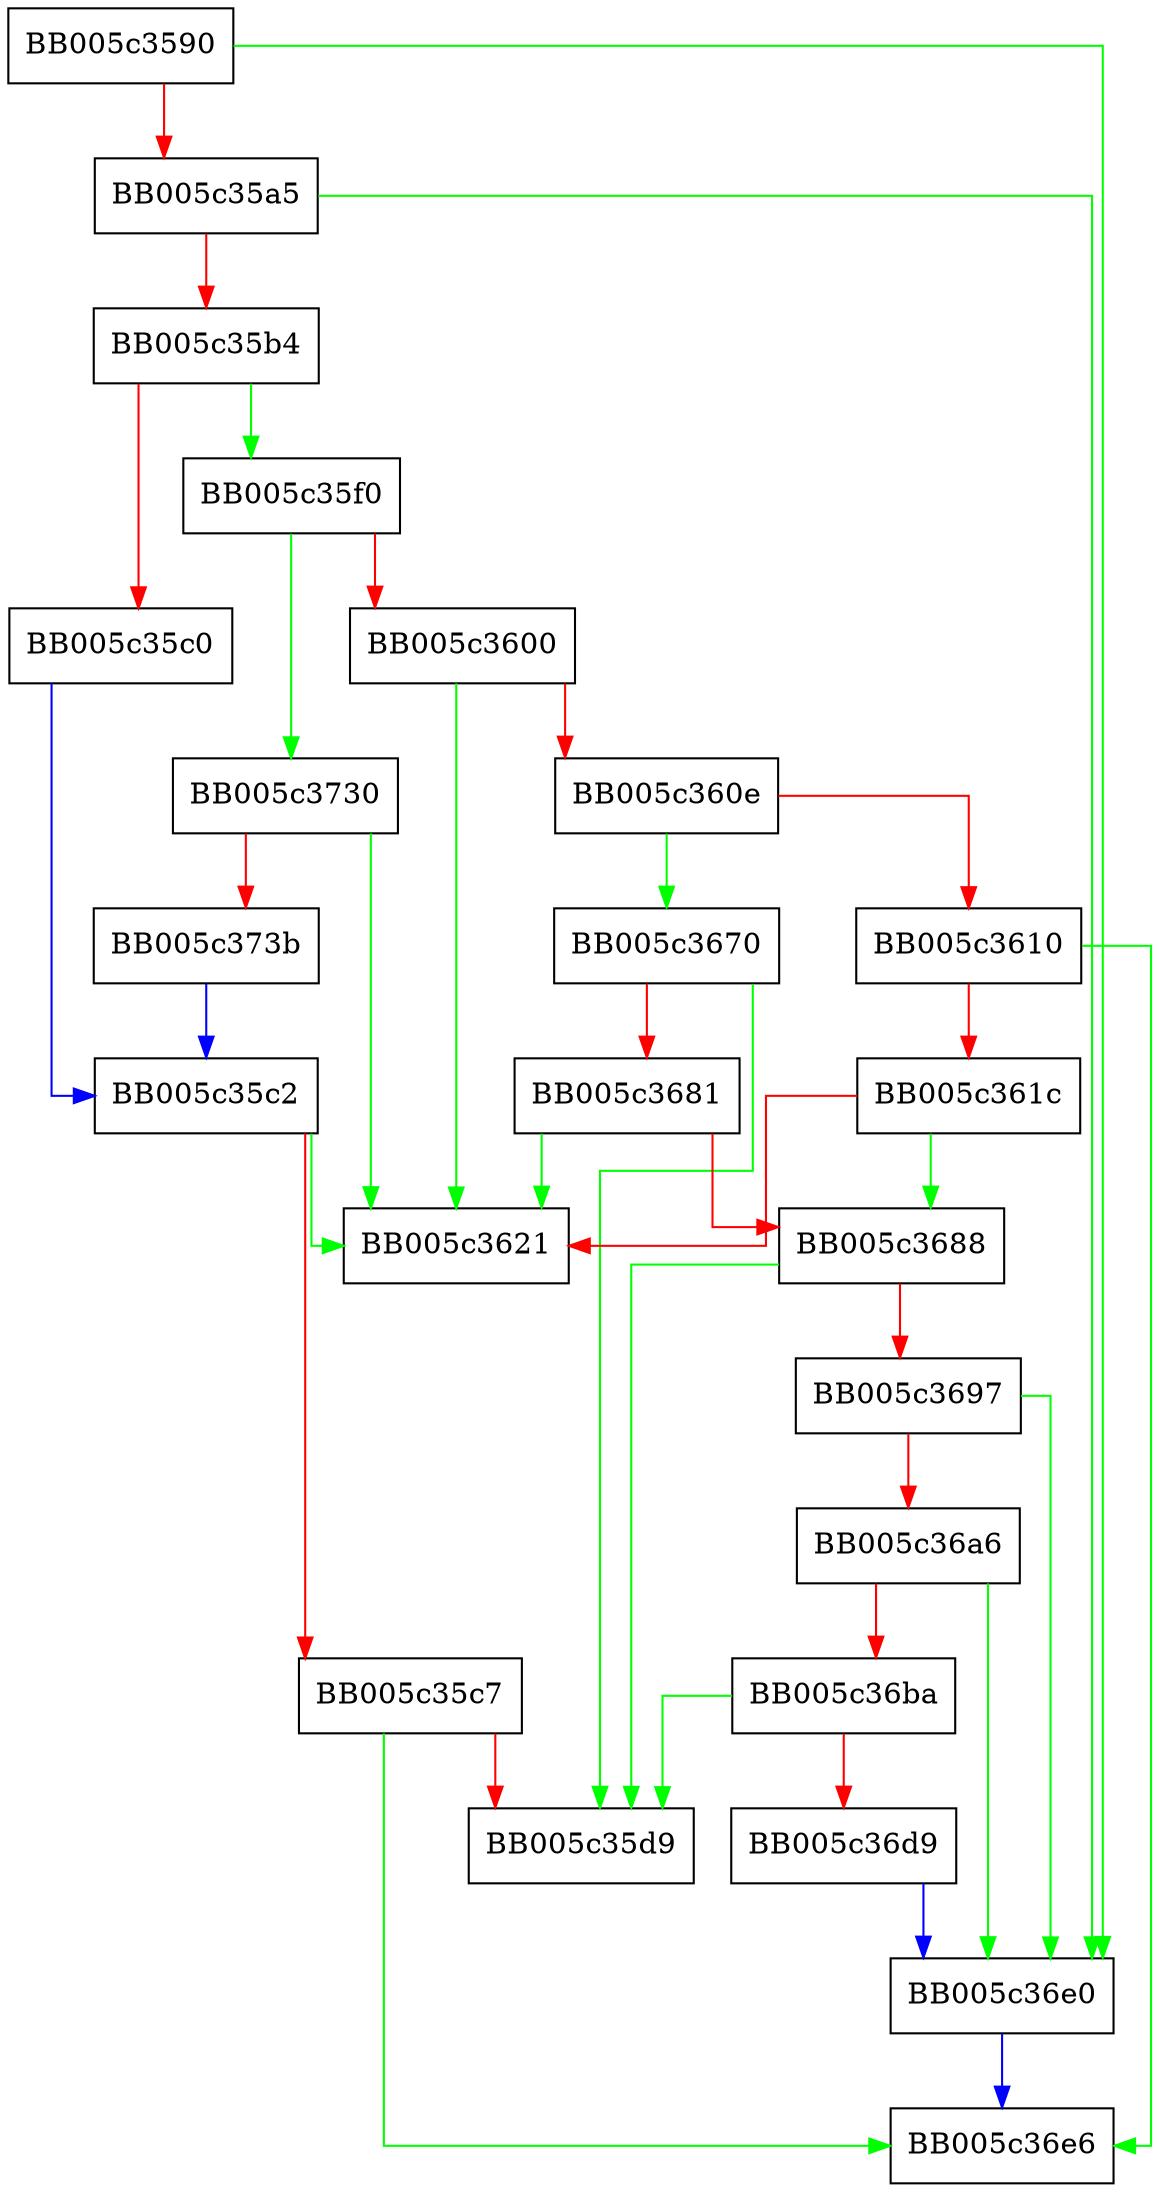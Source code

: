 digraph EVP_CIPHER_asn1_to_param {
  node [shape="box"];
  graph [splines=ortho];
  BB005c3590 -> BB005c36e0 [color="green"];
  BB005c3590 -> BB005c35a5 [color="red"];
  BB005c35a5 -> BB005c36e0 [color="green"];
  BB005c35a5 -> BB005c35b4 [color="red"];
  BB005c35b4 -> BB005c35f0 [color="green"];
  BB005c35b4 -> BB005c35c0 [color="red"];
  BB005c35c0 -> BB005c35c2 [color="blue"];
  BB005c35c2 -> BB005c3621 [color="green"];
  BB005c35c2 -> BB005c35c7 [color="red"];
  BB005c35c7 -> BB005c36e6 [color="green"];
  BB005c35c7 -> BB005c35d9 [color="red"];
  BB005c35f0 -> BB005c3730 [color="green"];
  BB005c35f0 -> BB005c3600 [color="red"];
  BB005c3600 -> BB005c3621 [color="green"];
  BB005c3600 -> BB005c360e [color="red"];
  BB005c360e -> BB005c3670 [color="green"];
  BB005c360e -> BB005c3610 [color="red"];
  BB005c3610 -> BB005c36e6 [color="green"];
  BB005c3610 -> BB005c361c [color="red"];
  BB005c361c -> BB005c3688 [color="green"];
  BB005c361c -> BB005c3621 [color="red"];
  BB005c3670 -> BB005c35d9 [color="green"];
  BB005c3670 -> BB005c3681 [color="red"];
  BB005c3681 -> BB005c3621 [color="green"];
  BB005c3681 -> BB005c3688 [color="red"];
  BB005c3688 -> BB005c35d9 [color="green"];
  BB005c3688 -> BB005c3697 [color="red"];
  BB005c3697 -> BB005c36e0 [color="green"];
  BB005c3697 -> BB005c36a6 [color="red"];
  BB005c36a6 -> BB005c36e0 [color="green"];
  BB005c36a6 -> BB005c36ba [color="red"];
  BB005c36ba -> BB005c35d9 [color="green"];
  BB005c36ba -> BB005c36d9 [color="red"];
  BB005c36d9 -> BB005c36e0 [color="blue"];
  BB005c36e0 -> BB005c36e6 [color="blue"];
  BB005c3730 -> BB005c3621 [color="green"];
  BB005c3730 -> BB005c373b [color="red"];
  BB005c373b -> BB005c35c2 [color="blue"];
}